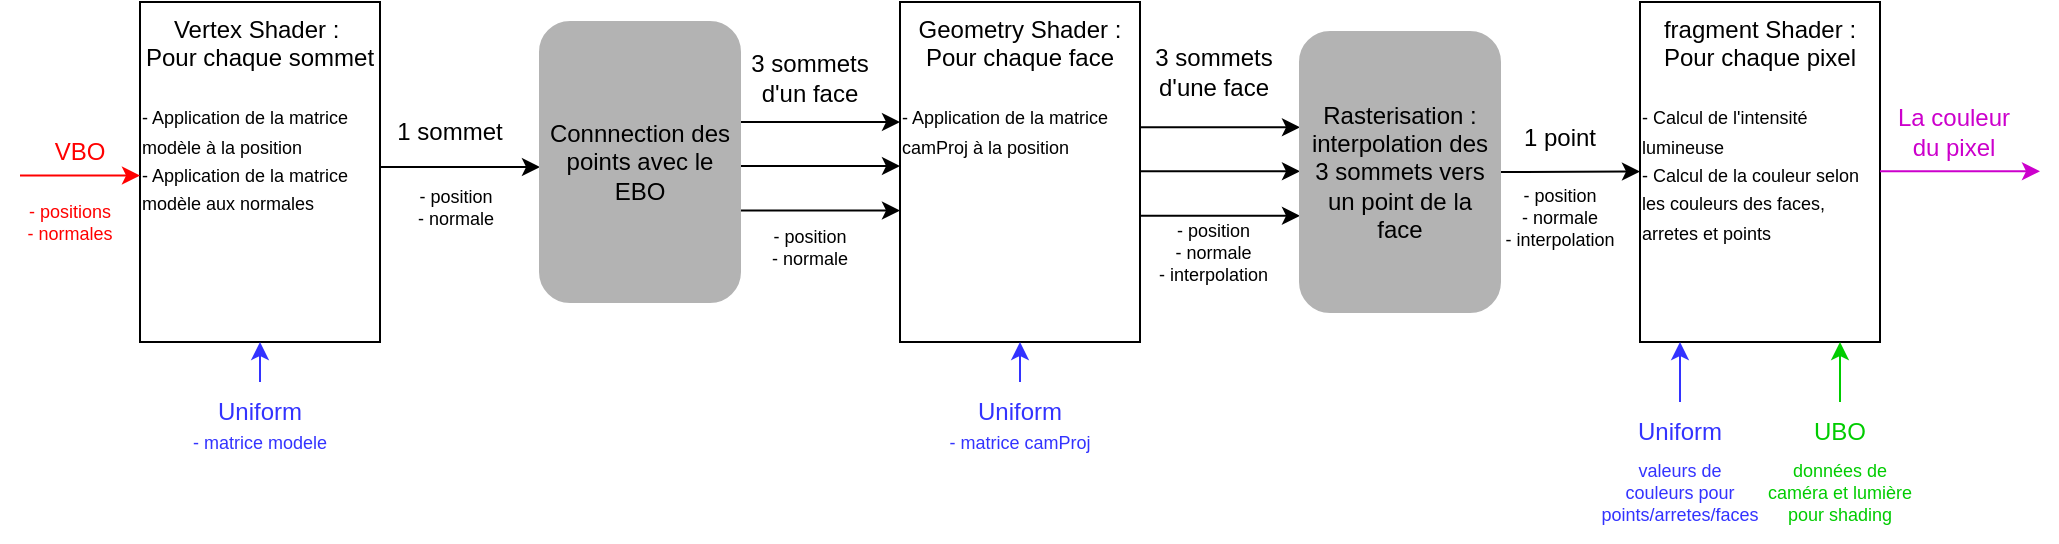 <mxfile version="21.6.1" type="device">
  <diagram name="Page-1" id="LJhDoYM8GGtGKUL-O_BZ">
    <mxGraphModel dx="1150" dy="711" grid="1" gridSize="10" guides="1" tooltips="1" connect="1" arrows="1" fold="1" page="1" pageScale="1" pageWidth="1169" pageHeight="1654" math="0" shadow="0">
      <root>
        <mxCell id="0" />
        <mxCell id="1" parent="0" />
        <mxCell id="R9aIYXGMt73mxW7MGIt1-1" value="Vertex Shader :&amp;nbsp;&lt;br&gt;Pour chaque sommet&lt;br&gt;&lt;br&gt;&lt;div style=&quot;text-align: left;&quot;&gt;&lt;span style=&quot;background-color: initial;&quot;&gt;&lt;font style=&quot;font-size: 9px;&quot;&gt;- Application de la matrice modèle à la position&lt;/font&gt;&lt;/span&gt;&lt;/div&gt;&lt;div style=&quot;text-align: left;&quot;&gt;&lt;span style=&quot;background-color: initial;&quot;&gt;&lt;font style=&quot;font-size: 9px;&quot;&gt;- Application de la matrice modèle aux normales&lt;/font&gt;&lt;/span&gt;&lt;/div&gt;" style="rounded=0;whiteSpace=wrap;html=1;verticalAlign=top;" parent="1" vertex="1">
          <mxGeometry x="420" y="290" width="120" height="170" as="geometry" />
        </mxCell>
        <mxCell id="R9aIYXGMt73mxW7MGIt1-2" value="" style="endArrow=classic;html=1;rounded=0;fontColor=#FF0000;strokeColor=#FF0000;" parent="1" edge="1">
          <mxGeometry width="50" height="50" relative="1" as="geometry">
            <mxPoint x="360" y="376.76" as="sourcePoint" />
            <mxPoint x="420" y="376.76" as="targetPoint" />
          </mxGeometry>
        </mxCell>
        <mxCell id="R9aIYXGMt73mxW7MGIt1-3" value="VBO" style="text;html=1;strokeColor=none;fillColor=none;align=center;verticalAlign=middle;whiteSpace=wrap;rounded=0;fontColor=#FF0000;" parent="1" vertex="1">
          <mxGeometry x="360" y="350" width="60" height="30" as="geometry" />
        </mxCell>
        <mxCell id="R9aIYXGMt73mxW7MGIt1-4" value="Uniform" style="text;html=1;strokeColor=none;fillColor=none;align=center;verticalAlign=middle;whiteSpace=wrap;rounded=0;fontColor=#3333FF;" parent="1" vertex="1">
          <mxGeometry x="450" y="480" width="60" height="30" as="geometry" />
        </mxCell>
        <mxCell id="R9aIYXGMt73mxW7MGIt1-5" value="" style="endArrow=classic;html=1;rounded=0;fontColor=#FF0000;strokeColor=#3333FF;" parent="1" edge="1">
          <mxGeometry width="50" height="50" relative="1" as="geometry">
            <mxPoint x="480" y="480" as="sourcePoint" />
            <mxPoint x="480" y="460" as="targetPoint" />
          </mxGeometry>
        </mxCell>
        <mxCell id="R9aIYXGMt73mxW7MGIt1-12" value="" style="endArrow=classic;html=1;rounded=0;" parent="1" edge="1">
          <mxGeometry width="50" height="50" relative="1" as="geometry">
            <mxPoint x="540" y="372.5" as="sourcePoint" />
            <mxPoint x="620" y="372.5" as="targetPoint" />
          </mxGeometry>
        </mxCell>
        <mxCell id="j9u7WpE4ALorNl15ndxJ-19" value="Geometry Shader :&lt;br&gt;Pour chaque face&lt;br&gt;&lt;br&gt;&lt;div style=&quot;text-align: left;&quot;&gt;&lt;span style=&quot;font-size: 9px; background-color: initial;&quot;&gt;- Application de la matrice camProj à la position&lt;/span&gt;&lt;br&gt;&lt;/div&gt;" style="rounded=0;whiteSpace=wrap;html=1;verticalAlign=top;" parent="1" vertex="1">
          <mxGeometry x="800" y="290" width="120" height="170" as="geometry" />
        </mxCell>
        <mxCell id="j9u7WpE4ALorNl15ndxJ-35" value="" style="endArrow=classic;html=1;rounded=0;" parent="1" edge="1">
          <mxGeometry width="50" height="50" relative="1" as="geometry">
            <mxPoint x="720" y="350" as="sourcePoint" />
            <mxPoint x="800" y="350" as="targetPoint" />
          </mxGeometry>
        </mxCell>
        <mxCell id="j9u7WpE4ALorNl15ndxJ-36" value="" style="endArrow=classic;html=1;rounded=0;" parent="1" edge="1">
          <mxGeometry width="50" height="50" relative="1" as="geometry">
            <mxPoint x="720" y="372.02" as="sourcePoint" />
            <mxPoint x="800" y="372.02" as="targetPoint" />
          </mxGeometry>
        </mxCell>
        <mxCell id="j9u7WpE4ALorNl15ndxJ-37" value="" style="endArrow=classic;html=1;rounded=0;" parent="1" edge="1">
          <mxGeometry width="50" height="50" relative="1" as="geometry">
            <mxPoint x="720" y="394.26" as="sourcePoint" />
            <mxPoint x="800" y="394.26" as="targetPoint" />
          </mxGeometry>
        </mxCell>
        <mxCell id="j9u7WpE4ALorNl15ndxJ-38" value="3 sommets d&#39;un face" style="text;html=1;strokeColor=none;fillColor=none;align=center;verticalAlign=middle;whiteSpace=wrap;rounded=0;" parent="1" vertex="1">
          <mxGeometry x="720" y="312.5" width="70" height="30" as="geometry" />
        </mxCell>
        <mxCell id="j9u7WpE4ALorNl15ndxJ-39" value="" style="endArrow=classic;html=1;rounded=0;" parent="1" edge="1">
          <mxGeometry width="50" height="50" relative="1" as="geometry">
            <mxPoint x="920" y="352.63" as="sourcePoint" />
            <mxPoint x="1000" y="352.63" as="targetPoint" />
          </mxGeometry>
        </mxCell>
        <mxCell id="j9u7WpE4ALorNl15ndxJ-40" value="" style="endArrow=classic;html=1;rounded=0;" parent="1" edge="1">
          <mxGeometry width="50" height="50" relative="1" as="geometry">
            <mxPoint x="920" y="374.65" as="sourcePoint" />
            <mxPoint x="1000" y="374.65" as="targetPoint" />
          </mxGeometry>
        </mxCell>
        <mxCell id="j9u7WpE4ALorNl15ndxJ-41" value="" style="endArrow=classic;html=1;rounded=0;" parent="1" edge="1">
          <mxGeometry width="50" height="50" relative="1" as="geometry">
            <mxPoint x="920" y="396.89" as="sourcePoint" />
            <mxPoint x="1000" y="396.89" as="targetPoint" />
          </mxGeometry>
        </mxCell>
        <mxCell id="j9u7WpE4ALorNl15ndxJ-42" value="3 sommets d&#39;une face" style="text;html=1;strokeColor=none;fillColor=none;align=center;verticalAlign=middle;whiteSpace=wrap;rounded=0;" parent="1" vertex="1">
          <mxGeometry x="920" y="310" width="73.5" height="30" as="geometry" />
        </mxCell>
        <mxCell id="j9u7WpE4ALorNl15ndxJ-44" value="fragment Shader :&lt;br&gt;Pour chaque pixel&lt;br&gt;&lt;br&gt;&lt;div style=&quot;text-align: left;&quot;&gt;&lt;span style=&quot;background-color: initial;&quot;&gt;&lt;font style=&quot;font-size: 9px;&quot;&gt;- Calcul de l&#39;intensité lumineuse&lt;/font&gt;&lt;/span&gt;&lt;/div&gt;&lt;div style=&quot;text-align: left;&quot;&gt;&lt;span style=&quot;background-color: initial;&quot;&gt;&lt;font style=&quot;font-size: 9px;&quot;&gt;- Calcul de la couleur selon les couleurs des faces, arretes et points&lt;/font&gt;&lt;/span&gt;&lt;/div&gt;" style="rounded=0;whiteSpace=wrap;html=1;verticalAlign=top;" parent="1" vertex="1">
          <mxGeometry x="1170" y="290" width="120" height="170" as="geometry" />
        </mxCell>
        <mxCell id="j9u7WpE4ALorNl15ndxJ-46" value="" style="endArrow=classic;html=1;rounded=0;exitX=1;exitY=0.5;exitDx=0;exitDy=0;" parent="1" source="j9u7WpE4ALorNl15ndxJ-56" edge="1">
          <mxGeometry width="50" height="50" relative="1" as="geometry">
            <mxPoint x="1090" y="374.76" as="sourcePoint" />
            <mxPoint x="1170" y="374.76" as="targetPoint" />
          </mxGeometry>
        </mxCell>
        <mxCell id="j9u7WpE4ALorNl15ndxJ-48" value="1 point" style="text;html=1;strokeColor=none;fillColor=none;align=center;verticalAlign=middle;whiteSpace=wrap;rounded=0;" parent="1" vertex="1">
          <mxGeometry x="1100" y="342.5" width="60" height="30" as="geometry" />
        </mxCell>
        <mxCell id="j9u7WpE4ALorNl15ndxJ-50" value="" style="endArrow=classic;html=1;rounded=0;strokeColor=#CC00CC;" parent="1" edge="1">
          <mxGeometry width="50" height="50" relative="1" as="geometry">
            <mxPoint x="1290" y="374.65" as="sourcePoint" />
            <mxPoint x="1370" y="374.65" as="targetPoint" />
          </mxGeometry>
        </mxCell>
        <mxCell id="j9u7WpE4ALorNl15ndxJ-54" value="&lt;font color=&quot;#cc00cc&quot;&gt;La couleur du pixel&lt;/font&gt;" style="text;html=1;strokeColor=none;fillColor=none;align=center;verticalAlign=middle;whiteSpace=wrap;rounded=0;" parent="1" vertex="1">
          <mxGeometry x="1296.5" y="340" width="60" height="30" as="geometry" />
        </mxCell>
        <mxCell id="j9u7WpE4ALorNl15ndxJ-55" value="Connnection des points avec le EBO" style="rounded=1;whiteSpace=wrap;html=1;strokeColor=#B3B3B3;fillColor=#B3B3B3;" parent="1" vertex="1">
          <mxGeometry x="620" y="300" width="100" height="140" as="geometry" />
        </mxCell>
        <mxCell id="j9u7WpE4ALorNl15ndxJ-56" value="Rasterisation : interpolation des 3 sommets vers un point de la face" style="rounded=1;whiteSpace=wrap;html=1;strokeColor=#B3B3B3;fillColor=#B3B3B3;" parent="1" vertex="1">
          <mxGeometry x="1000" y="305" width="100" height="140" as="geometry" />
        </mxCell>
        <mxCell id="j9u7WpE4ALorNl15ndxJ-58" value="" style="endArrow=classic;html=1;rounded=0;fontColor=#FF0000;strokeColor=#3333FF;" parent="1" edge="1">
          <mxGeometry width="50" height="50" relative="1" as="geometry">
            <mxPoint x="1190" y="490" as="sourcePoint" />
            <mxPoint x="1190" y="460" as="targetPoint" />
          </mxGeometry>
        </mxCell>
        <mxCell id="j9u7WpE4ALorNl15ndxJ-59" value="Uniform" style="text;html=1;strokeColor=none;fillColor=none;align=center;verticalAlign=middle;whiteSpace=wrap;rounded=0;fontColor=#3333FF;" parent="1" vertex="1">
          <mxGeometry x="1160" y="490" width="60" height="30" as="geometry" />
        </mxCell>
        <mxCell id="j9u7WpE4ALorNl15ndxJ-60" value="" style="endArrow=classic;html=1;rounded=0;fontColor=#FF0000;strokeColor=#00CC00;" parent="1" edge="1">
          <mxGeometry width="50" height="50" relative="1" as="geometry">
            <mxPoint x="1270" y="490" as="sourcePoint" />
            <mxPoint x="1270" y="460" as="targetPoint" />
          </mxGeometry>
        </mxCell>
        <mxCell id="j9u7WpE4ALorNl15ndxJ-61" value="UBO" style="text;html=1;strokeColor=none;fillColor=none;align=center;verticalAlign=middle;whiteSpace=wrap;rounded=0;fontColor=#00CC00;" parent="1" vertex="1">
          <mxGeometry x="1240" y="490" width="60" height="30" as="geometry" />
        </mxCell>
        <mxCell id="j9u7WpE4ALorNl15ndxJ-63" value="1 sommet" style="text;html=1;strokeColor=none;fillColor=none;align=center;verticalAlign=middle;whiteSpace=wrap;rounded=0;" parent="1" vertex="1">
          <mxGeometry x="540" y="340" width="70" height="30" as="geometry" />
        </mxCell>
        <mxCell id="j9u7WpE4ALorNl15ndxJ-65" value="- positions&#xa;- normales" style="text;align=center;verticalAlign=middle;resizable=0;points=[];autosize=1;strokeColor=none;fillColor=none;fontSize=9;fontColor=#FF0000;" parent="1" vertex="1">
          <mxGeometry x="350" y="380" width="70" height="40" as="geometry" />
        </mxCell>
        <mxCell id="j9u7WpE4ALorNl15ndxJ-66" value="- matrice modele" style="text;align=center;verticalAlign=middle;resizable=0;points=[];autosize=1;strokeColor=none;fillColor=none;fontSize=9;fontColor=#3333FF;" parent="1" vertex="1">
          <mxGeometry x="435" y="500" width="90" height="20" as="geometry" />
        </mxCell>
        <mxCell id="j9u7WpE4ALorNl15ndxJ-69" value="- position&#xa;- normale" style="text;align=center;verticalAlign=middle;resizable=0;points=[];autosize=1;strokeColor=none;fillColor=none;fontSize=9;fontColor=#000000;" parent="1" vertex="1">
          <mxGeometry x="548" y="372.5" width="60" height="40" as="geometry" />
        </mxCell>
        <mxCell id="yZNYXsLpvncfmWdorTTr-1" value="- position&#xa;- normale" style="text;align=center;verticalAlign=middle;resizable=0;points=[];autosize=1;strokeColor=none;fillColor=none;fontSize=9;fontColor=#000000;" parent="1" vertex="1">
          <mxGeometry x="725" y="392.5" width="60" height="40" as="geometry" />
        </mxCell>
        <mxCell id="yZNYXsLpvncfmWdorTTr-2" value="Uniform" style="text;html=1;strokeColor=none;fillColor=none;align=center;verticalAlign=middle;whiteSpace=wrap;rounded=0;fontColor=#3333FF;" parent="1" vertex="1">
          <mxGeometry x="830" y="480" width="60" height="30" as="geometry" />
        </mxCell>
        <mxCell id="yZNYXsLpvncfmWdorTTr-3" value="" style="endArrow=classic;html=1;rounded=0;fontColor=#FF0000;strokeColor=#3333FF;" parent="1" edge="1">
          <mxGeometry width="50" height="50" relative="1" as="geometry">
            <mxPoint x="860" y="480" as="sourcePoint" />
            <mxPoint x="860" y="460" as="targetPoint" />
          </mxGeometry>
        </mxCell>
        <mxCell id="yZNYXsLpvncfmWdorTTr-4" value="- matrice camProj" style="text;align=center;verticalAlign=middle;resizable=0;points=[];autosize=1;strokeColor=none;fillColor=none;fontSize=9;fontColor=#3333FF;" parent="1" vertex="1">
          <mxGeometry x="815" y="500" width="90" height="20" as="geometry" />
        </mxCell>
        <mxCell id="yZNYXsLpvncfmWdorTTr-5" value="- position&#xa;- normale&#xa;- interpolation" style="text;align=center;verticalAlign=middle;resizable=0;points=[];autosize=1;strokeColor=none;fillColor=none;fontSize=9;fontColor=#000000;" parent="1" vertex="1">
          <mxGeometry x="916.75" y="390" width="80" height="50" as="geometry" />
        </mxCell>
        <mxCell id="yZNYXsLpvncfmWdorTTr-6" value="- position&#xa;- normale&#xa;- interpolation" style="text;align=center;verticalAlign=middle;resizable=0;points=[];autosize=1;strokeColor=none;fillColor=none;fontSize=9;fontColor=#000000;" parent="1" vertex="1">
          <mxGeometry x="1090" y="372.5" width="80" height="50" as="geometry" />
        </mxCell>
        <mxCell id="yZNYXsLpvncfmWdorTTr-7" value="valeurs de&#xa;couleurs pour&#xa;points/arretes/faces" style="text;align=center;verticalAlign=middle;resizable=0;points=[];autosize=1;strokeColor=none;fillColor=none;fontSize=9;fontColor=#3333FF;" parent="1" vertex="1">
          <mxGeometry x="1140" y="510" width="100" height="50" as="geometry" />
        </mxCell>
        <mxCell id="yZNYXsLpvncfmWdorTTr-8" value="données de&#xa;caméra et lumière&#xa;pour shading" style="text;align=center;verticalAlign=middle;resizable=0;points=[];autosize=1;strokeColor=none;fillColor=none;fontSize=9;fontColor=#00CC00;" parent="1" vertex="1">
          <mxGeometry x="1220" y="510" width="100" height="50" as="geometry" />
        </mxCell>
      </root>
    </mxGraphModel>
  </diagram>
</mxfile>
